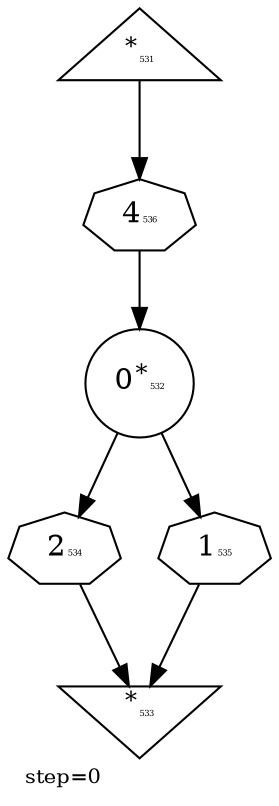 digraph {
  graph  [labelloc=bottom,labeljust=left,fontsize="10",label="step=0"];
  "531" [shape=triangle,peripheries="1",label=<<SUP>*</SUP><FONT POINT-SIZE='4'>531</FONT>>,labelfontcolor=black,color=black];
  "532" [shape=circle,peripheries="1",label=<0<SUP>*</SUP><FONT POINT-SIZE='4'>532</FONT>>,labelfontcolor=black,color=black];
  "533" [shape=invtriangle,peripheries="1",label=<<SUP>*</SUP><FONT POINT-SIZE='4'>533</FONT>>,labelfontcolor=black,color=black];
  "534" [label=<2<FONT POINT-SIZE='4'>534</FONT>>,peripheries="1",color=black,shape=septagon];
  "532" -> "534" [color=black];
  "534" -> "533" [color=black];
  "535" [label=<1<FONT POINT-SIZE='4'>535</FONT>>,peripheries="1",color=black,shape=septagon];
  "532" -> "535" [color=black];
  "535" -> "533" [color=black];
  "536" [label=<4<FONT POINT-SIZE='4'>536</FONT>>,peripheries="1",color=black,shape=septagon];
  "531" -> "536" [color=black];
  "536" -> "532" [color=black];
}